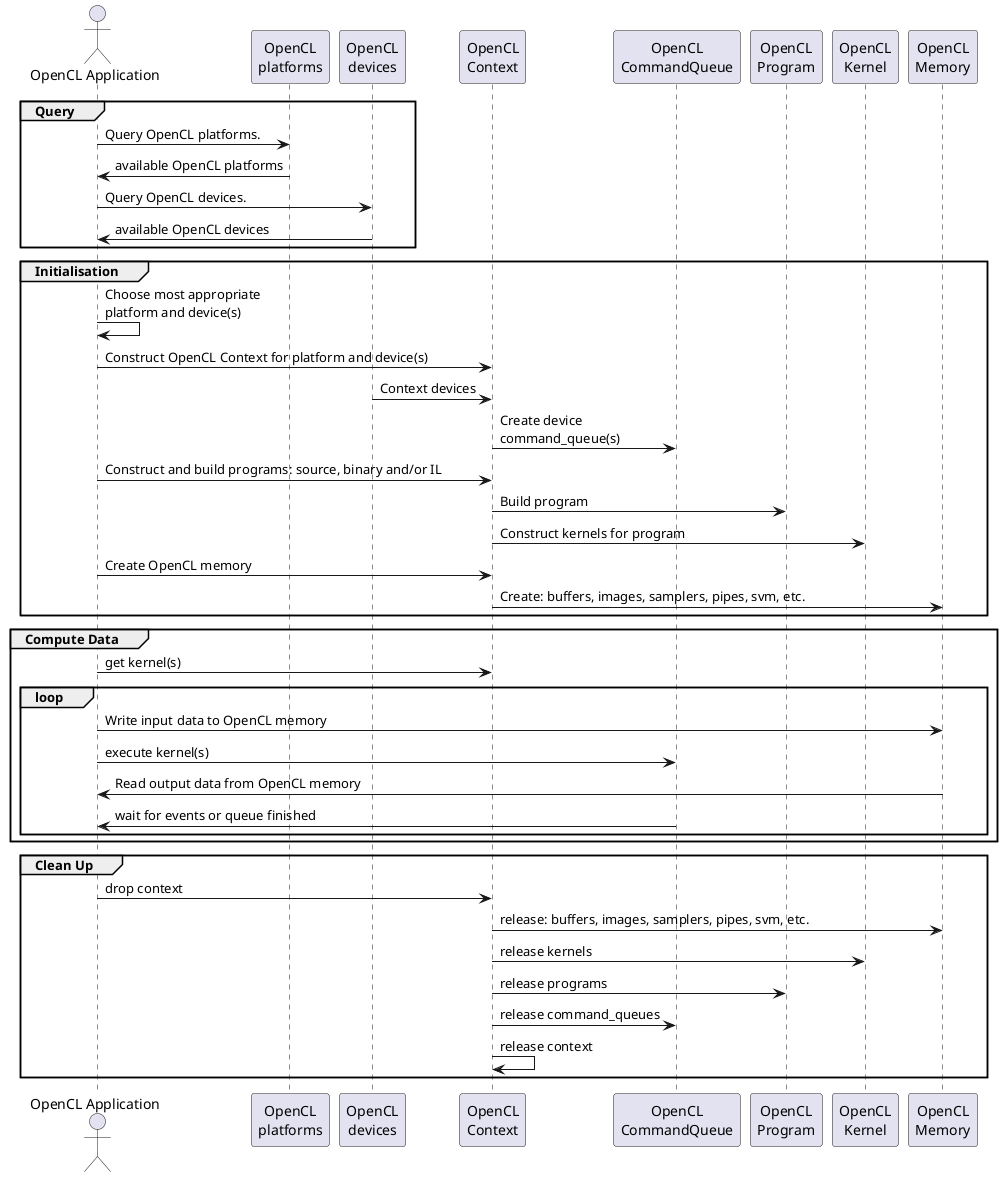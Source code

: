 @startuml

'Copyright (c) 2021 Via Technology Ltd. All Rights Reserved.

'title OpenCL Application Sequence

actor "OpenCL Application" as user

participant "OpenCL\nplatforms" as platforms

participant "OpenCL\ndevices" as devices

participant "OpenCL\nContext" as opencl_context

participant "OpenCL\nCommandQueue" as opencl_queue

participant "OpenCL\nProgram" as opencl_program

participant "OpenCL\nKernel" as opencl_kernel

participant "OpenCL\nMemory" as opencl_memory

group Query
  user -> platforms : Query OpenCL platforms.
  user <- platforms : available OpenCL platforms

  user -> devices : Query OpenCL devices.
  user <- devices : available OpenCL devices
end

group Initialisation
  user -> user : Choose most appropriate\nplatform and device(s)

  user -> opencl_context : Construct OpenCL Context for platform and device(s)

  devices -> opencl_context : Context devices

  opencl_context -> opencl_queue : Create device\ncommand_queue(s)

  user -> opencl_context : Construct and build programs: source, binary and/or IL
  opencl_context -> opencl_program : Build program
  opencl_context -> opencl_kernel : Construct kernels for program

  user -> opencl_context : Create OpenCL memory
  opencl_context -> opencl_memory : Create: buffers, images, samplers, pipes, svm, etc.
end

group Compute Data
  user -> opencl_context : get kernel(s)

  group loop
    user -> opencl_memory : Write input data to OpenCL memory
    user -> opencl_queue : execute kernel(s)
    user <- opencl_memory : Read output data from OpenCL memory
    user <- opencl_queue : wait for events or queue finished
  end
end

group Clean Up
  user -> opencl_context : drop context

  opencl_context -> opencl_memory : release: buffers, images, samplers, pipes, svm, etc.
  opencl_context -> opencl_kernel : release kernels
  opencl_context -> opencl_program : release programs
  opencl_context -> opencl_queue : release command_queues
  opencl_context -> opencl_context : release context
end

@enduml
